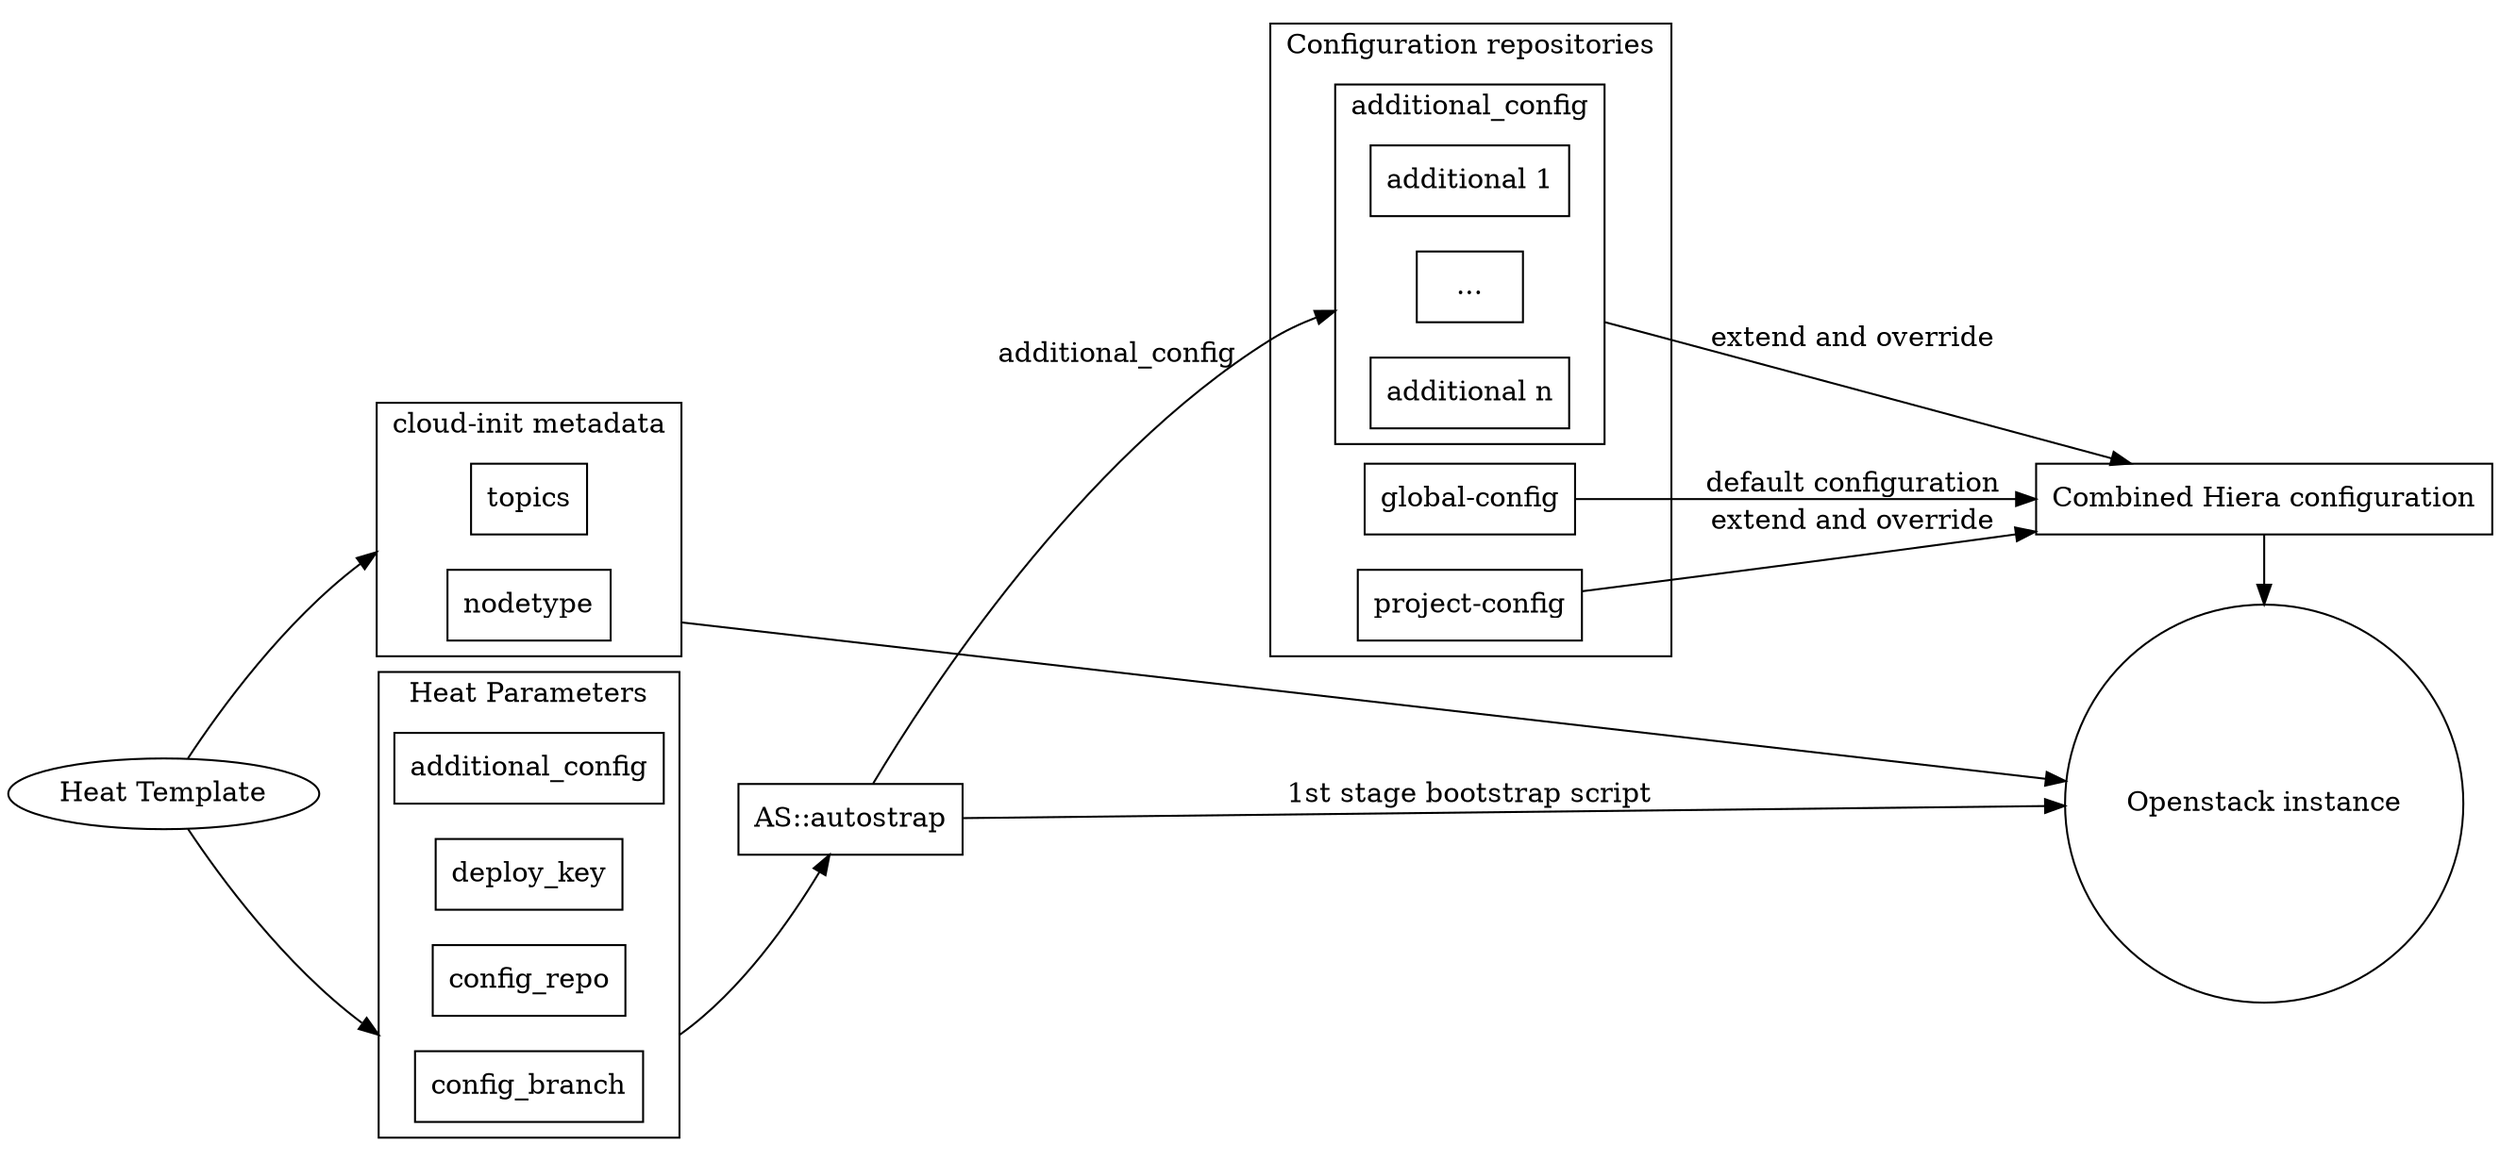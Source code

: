 digraph{

  // Global settings

  rankdir=LR
  node [shape=box]

  // nodes/node groups

  compound = true // allow edges between clusters

  heat [label="Heat Template", shape=ellipse]
  
  // the 'cluster_' prefix is important: without it borders and labels are omitted
  subgraph cluster_metadata {
    label = "cloud-init metadata";
    topics;
    nodetype;
    }

  subgraph cluster_heat_params {
    label = "Heat Parameters";
    additional_config;
    deploy_key;
    config_repo;
    config_branch;
    }

  autostrap[label="AS::autostrap"];

  subgraph cluster_config_repos {
    label = "Configuration repositories";
    project_config [label="project-config"];
    subgraph cluster_additional_config {
      label="additional_config"
      additional_1[label="additional 1"];
      additional_dot[label="..."];
      additional_n[label="additional n"];
      }
    global_config [label="global-config"];
  }

  combined_config [label="Combined Hiera configuration"];

  // puts combined_config and server on the same level
  {rank = same; combined_config, server;}

  server[label="Openstack instance", shape=circle]


  // Edges

  heat -> topics[lhead=cluster_metadata];

  heat -> config_branch[lhead=cluster_heat_params];

  config_branch -> autostrap[ltail=cluster_heat_params];

  nodetype -> server[ltail=cluster_metadata];

  autostrap -> additional_dot[label="additional_config",lhead=cluster_additional_config];

  global_config -> combined_config[label="default configuration"];
  project_config -> combined_config [label = "extend and override"];
  additional_dot -> combined_config [label = "extend and override",ltail=cluster_additional_config];

  combined_config -> server;

  autostrap -> server [label="1st stage bootstrap script"];
}
